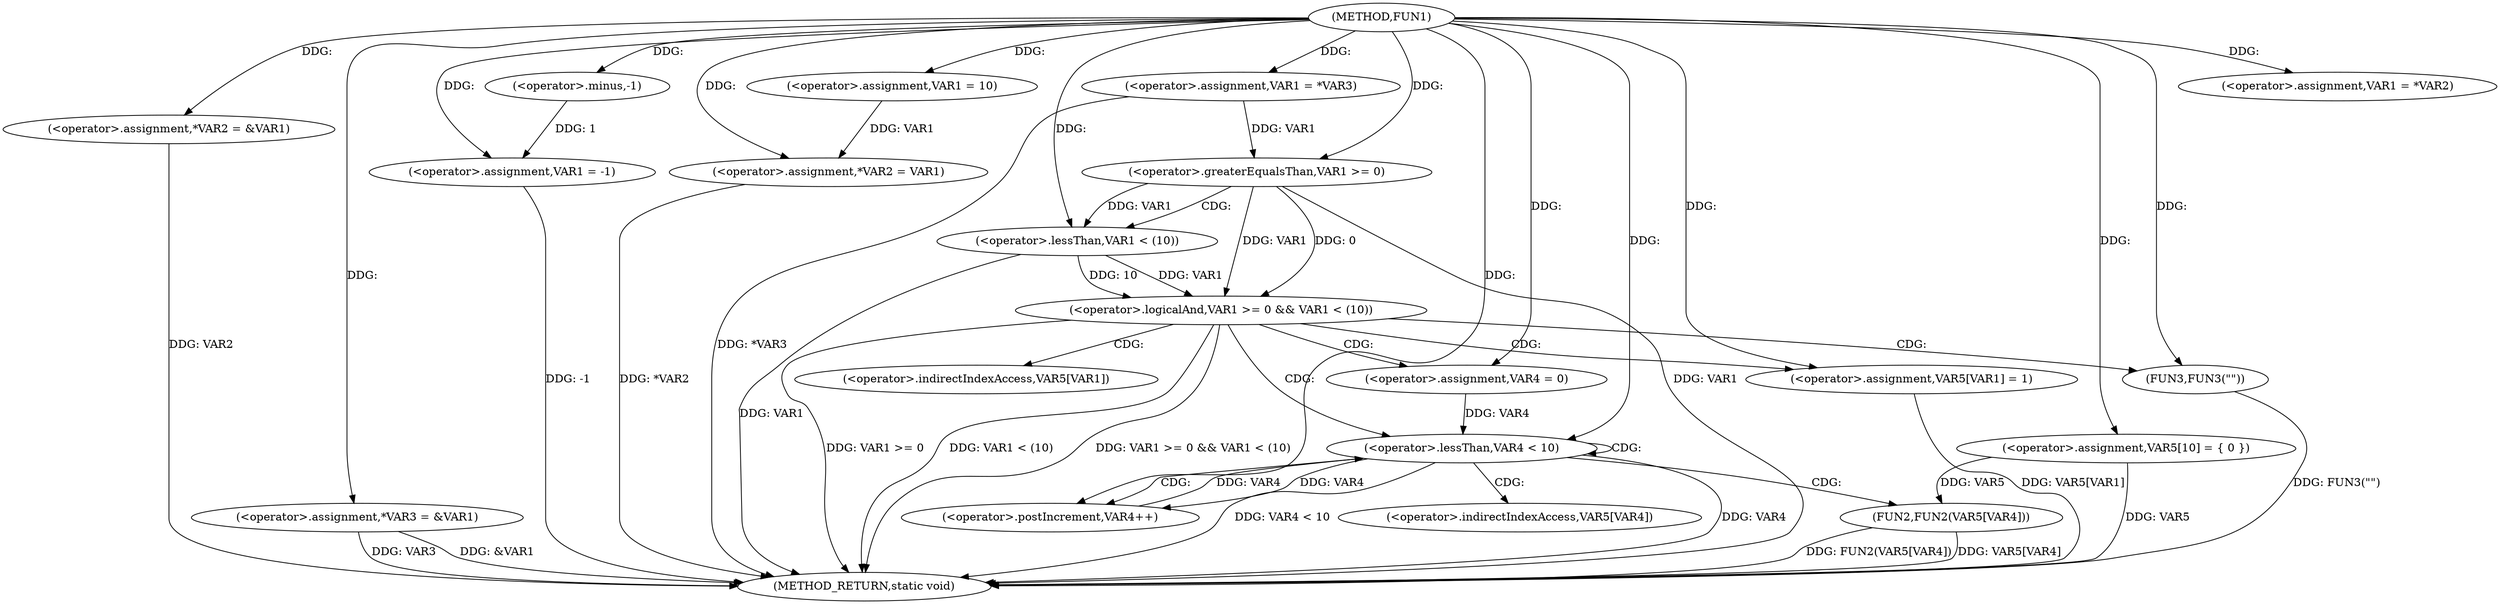 digraph FUN1 {  
"1000100" [label = "(METHOD,FUN1)" ]
"1000173" [label = "(METHOD_RETURN,static void)" ]
"1000104" [label = "(<operator>.assignment,*VAR2 = &VAR1)" ]
"1000109" [label = "(<operator>.assignment,*VAR3 = &VAR1)" ]
"1000113" [label = "(<operator>.assignment,VAR1 = -1)" ]
"1000115" [label = "(<operator>.minus,-1)" ]
"1000119" [label = "(<operator>.assignment,VAR1 = *VAR2)" ]
"1000123" [label = "(<operator>.assignment,VAR1 = 10)" ]
"1000126" [label = "(<operator>.assignment,*VAR2 = VAR1)" ]
"1000132" [label = "(<operator>.assignment,VAR1 = *VAR3)" ]
"1000139" [label = "(<operator>.assignment,VAR5[10] = { 0 })" ]
"1000142" [label = "(<operator>.logicalAnd,VAR1 >= 0 && VAR1 < (10))" ]
"1000143" [label = "(<operator>.greaterEqualsThan,VAR1 >= 0)" ]
"1000146" [label = "(<operator>.lessThan,VAR1 < (10))" ]
"1000150" [label = "(<operator>.assignment,VAR5[VAR1] = 1)" ]
"1000156" [label = "(<operator>.assignment,VAR4 = 0)" ]
"1000159" [label = "(<operator>.lessThan,VAR4 < 10)" ]
"1000162" [label = "(<operator>.postIncrement,VAR4++)" ]
"1000165" [label = "(FUN2,FUN2(VAR5[VAR4]))" ]
"1000171" [label = "(FUN3,FUN3(\"\"))" ]
"1000151" [label = "(<operator>.indirectIndexAccess,VAR5[VAR1])" ]
"1000166" [label = "(<operator>.indirectIndexAccess,VAR5[VAR4])" ]
  "1000159" -> "1000173"  [ label = "DDG: VAR4 < 10"] 
  "1000142" -> "1000173"  [ label = "DDG: VAR1 >= 0 && VAR1 < (10)"] 
  "1000150" -> "1000173"  [ label = "DDG: VAR5[VAR1]"] 
  "1000104" -> "1000173"  [ label = "DDG: VAR2"] 
  "1000159" -> "1000173"  [ label = "DDG: VAR4"] 
  "1000113" -> "1000173"  [ label = "DDG: -1"] 
  "1000126" -> "1000173"  [ label = "DDG: *VAR2"] 
  "1000165" -> "1000173"  [ label = "DDG: FUN2(VAR5[VAR4])"] 
  "1000165" -> "1000173"  [ label = "DDG: VAR5[VAR4]"] 
  "1000139" -> "1000173"  [ label = "DDG: VAR5"] 
  "1000143" -> "1000173"  [ label = "DDG: VAR1"] 
  "1000132" -> "1000173"  [ label = "DDG: *VAR3"] 
  "1000109" -> "1000173"  [ label = "DDG: VAR3"] 
  "1000142" -> "1000173"  [ label = "DDG: VAR1 >= 0"] 
  "1000171" -> "1000173"  [ label = "DDG: FUN3(\"\")"] 
  "1000142" -> "1000173"  [ label = "DDG: VAR1 < (10)"] 
  "1000146" -> "1000173"  [ label = "DDG: VAR1"] 
  "1000109" -> "1000173"  [ label = "DDG: &VAR1"] 
  "1000100" -> "1000104"  [ label = "DDG: "] 
  "1000100" -> "1000109"  [ label = "DDG: "] 
  "1000115" -> "1000113"  [ label = "DDG: 1"] 
  "1000100" -> "1000113"  [ label = "DDG: "] 
  "1000100" -> "1000115"  [ label = "DDG: "] 
  "1000100" -> "1000119"  [ label = "DDG: "] 
  "1000100" -> "1000123"  [ label = "DDG: "] 
  "1000123" -> "1000126"  [ label = "DDG: VAR1"] 
  "1000100" -> "1000126"  [ label = "DDG: "] 
  "1000100" -> "1000132"  [ label = "DDG: "] 
  "1000100" -> "1000139"  [ label = "DDG: "] 
  "1000143" -> "1000142"  [ label = "DDG: VAR1"] 
  "1000143" -> "1000142"  [ label = "DDG: 0"] 
  "1000132" -> "1000143"  [ label = "DDG: VAR1"] 
  "1000100" -> "1000143"  [ label = "DDG: "] 
  "1000146" -> "1000142"  [ label = "DDG: VAR1"] 
  "1000146" -> "1000142"  [ label = "DDG: 10"] 
  "1000143" -> "1000146"  [ label = "DDG: VAR1"] 
  "1000100" -> "1000146"  [ label = "DDG: "] 
  "1000100" -> "1000150"  [ label = "DDG: "] 
  "1000100" -> "1000156"  [ label = "DDG: "] 
  "1000156" -> "1000159"  [ label = "DDG: VAR4"] 
  "1000162" -> "1000159"  [ label = "DDG: VAR4"] 
  "1000100" -> "1000159"  [ label = "DDG: "] 
  "1000159" -> "1000162"  [ label = "DDG: VAR4"] 
  "1000100" -> "1000162"  [ label = "DDG: "] 
  "1000139" -> "1000165"  [ label = "DDG: VAR5"] 
  "1000100" -> "1000171"  [ label = "DDG: "] 
  "1000142" -> "1000156"  [ label = "CDG: "] 
  "1000142" -> "1000151"  [ label = "CDG: "] 
  "1000142" -> "1000171"  [ label = "CDG: "] 
  "1000142" -> "1000150"  [ label = "CDG: "] 
  "1000142" -> "1000159"  [ label = "CDG: "] 
  "1000143" -> "1000146"  [ label = "CDG: "] 
  "1000159" -> "1000166"  [ label = "CDG: "] 
  "1000159" -> "1000162"  [ label = "CDG: "] 
  "1000159" -> "1000159"  [ label = "CDG: "] 
  "1000159" -> "1000165"  [ label = "CDG: "] 
}
